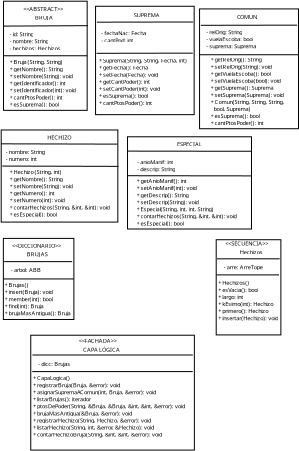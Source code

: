 <?xml version="1.0" encoding="UTF-8"?>
<dia:diagram xmlns:dia="http://www.lysator.liu.se/~alla/dia/">
  <dia:layer name="Fondo" visible="true" active="true">
    <dia:object type="Standard - Box" version="0" id="O0">
      <dia:attribute name="obj_pos">
        <dia:point val="15.77,0.81"/>
      </dia:attribute>
      <dia:attribute name="obj_bb">
        <dia:rectangle val="15.76,0.8;19.962,6.277"/>
      </dia:attribute>
      <dia:attribute name="elem_corner">
        <dia:point val="15.77,0.81"/>
      </dia:attribute>
      <dia:attribute name="elem_width">
        <dia:real val="4.182"/>
      </dia:attribute>
      <dia:attribute name="elem_height">
        <dia:real val="5.457"/>
      </dia:attribute>
      <dia:attribute name="border_width">
        <dia:real val="0.02"/>
      </dia:attribute>
      <dia:attribute name="show_background">
        <dia:boolean val="true"/>
      </dia:attribute>
    </dia:object>
    <dia:object type="Standard - Text" version="1" id="O1">
      <dia:attribute name="obj_pos">
        <dia:point val="17.344,1.728"/>
      </dia:attribute>
      <dia:attribute name="obj_bb">
        <dia:rectangle val="17.344,1.445;18.159,1.785"/>
      </dia:attribute>
      <dia:attribute name="text">
        <dia:composite type="text">
          <dia:attribute name="string">
            <dia:string>#BRUJA#</dia:string>
          </dia:attribute>
          <dia:attribute name="font">
            <dia:font family="sans" style="0" name="Helvetica"/>
          </dia:attribute>
          <dia:attribute name="height">
            <dia:real val="0.353"/>
          </dia:attribute>
          <dia:attribute name="pos">
            <dia:point val="17.344,1.728"/>
          </dia:attribute>
          <dia:attribute name="color">
            <dia:color val="#000000"/>
          </dia:attribute>
          <dia:attribute name="alignment">
            <dia:enum val="0"/>
          </dia:attribute>
        </dia:composite>
      </dia:attribute>
      <dia:attribute name="valign">
        <dia:enum val="3"/>
      </dia:attribute>
    </dia:object>
    <dia:object type="Standard - Line" version="0" id="O2">
      <dia:attribute name="obj_pos">
        <dia:point val="15.761,2.055"/>
      </dia:attribute>
      <dia:attribute name="obj_bb">
        <dia:rectangle val="15.751,2.023;19.995,2.065"/>
      </dia:attribute>
      <dia:attribute name="conn_endpoints">
        <dia:point val="15.761,2.055"/>
        <dia:point val="19.985,2.033"/>
      </dia:attribute>
      <dia:attribute name="numcp">
        <dia:int val="1"/>
      </dia:attribute>
      <dia:attribute name="line_width">
        <dia:real val="0.02"/>
      </dia:attribute>
    </dia:object>
    <dia:object type="Standard - Text" version="1" id="O3">
      <dia:attribute name="obj_pos">
        <dia:point val="16.76,1.302"/>
      </dia:attribute>
      <dia:attribute name="obj_bb">
        <dia:rectangle val="16.76,1.02;18.92,1.36"/>
      </dia:attribute>
      <dia:attribute name="text">
        <dia:composite type="text">
          <dia:attribute name="string">
            <dia:string>#&lt;&lt;ABSTRACT&gt;&gt;#</dia:string>
          </dia:attribute>
          <dia:attribute name="font">
            <dia:font family="sans" style="0" name="Helvetica"/>
          </dia:attribute>
          <dia:attribute name="height">
            <dia:real val="0.353"/>
          </dia:attribute>
          <dia:attribute name="pos">
            <dia:point val="16.76,1.302"/>
          </dia:attribute>
          <dia:attribute name="color">
            <dia:color val="#000000"/>
          </dia:attribute>
          <dia:attribute name="alignment">
            <dia:enum val="0"/>
          </dia:attribute>
        </dia:composite>
      </dia:attribute>
      <dia:attribute name="valign">
        <dia:enum val="3"/>
      </dia:attribute>
    </dia:object>
    <dia:object type="Standard - Text" version="1" id="O4">
      <dia:attribute name="obj_pos">
        <dia:point val="16.064,2.562"/>
      </dia:attribute>
      <dia:attribute name="obj_bb">
        <dia:rectangle val="16.064,2.28;18.594,3.678"/>
      </dia:attribute>
      <dia:attribute name="text">
        <dia:composite type="text">
          <dia:attribute name="string">
            <dia:string>#- id: String
- nombre: String
- hechizos: Hechizos
#</dia:string>
          </dia:attribute>
          <dia:attribute name="font">
            <dia:font family="sans" style="0" name="Helvetica"/>
          </dia:attribute>
          <dia:attribute name="height">
            <dia:real val="0.353"/>
          </dia:attribute>
          <dia:attribute name="pos">
            <dia:point val="16.064,2.562"/>
          </dia:attribute>
          <dia:attribute name="color">
            <dia:color val="#000000"/>
          </dia:attribute>
          <dia:attribute name="alignment">
            <dia:enum val="0"/>
          </dia:attribute>
        </dia:composite>
      </dia:attribute>
      <dia:attribute name="valign">
        <dia:enum val="3"/>
      </dia:attribute>
    </dia:object>
    <dia:object type="Standard - Line" version="0" id="O5">
      <dia:attribute name="obj_pos">
        <dia:point val="15.77,3.538"/>
      </dia:attribute>
      <dia:attribute name="obj_bb">
        <dia:rectangle val="15.76,3.528;19.962,3.548"/>
      </dia:attribute>
      <dia:attribute name="conn_endpoints">
        <dia:point val="15.77,3.538"/>
        <dia:point val="19.952,3.538"/>
      </dia:attribute>
      <dia:attribute name="numcp">
        <dia:int val="1"/>
      </dia:attribute>
      <dia:attribute name="line_width">
        <dia:real val="0.02"/>
      </dia:attribute>
      <dia:connections>
        <dia:connection handle="0" to="O0" connection="3"/>
        <dia:connection handle="1" to="O0" connection="4"/>
      </dia:connections>
    </dia:object>
    <dia:object type="Standard - Box" version="0" id="O6">
      <dia:attribute name="obj_pos">
        <dia:point val="20.372,1.063"/>
      </dia:attribute>
      <dia:attribute name="obj_bb">
        <dia:rectangle val="20.362,1.053;25.312,6.493"/>
      </dia:attribute>
      <dia:attribute name="elem_corner">
        <dia:point val="20.372,1.063"/>
      </dia:attribute>
      <dia:attribute name="elem_width">
        <dia:real val="4.93"/>
      </dia:attribute>
      <dia:attribute name="elem_height">
        <dia:real val="5.42"/>
      </dia:attribute>
      <dia:attribute name="border_width">
        <dia:real val="0.02"/>
      </dia:attribute>
      <dia:attribute name="show_background">
        <dia:boolean val="true"/>
      </dia:attribute>
    </dia:object>
    <dia:object type="Standard - Text" version="1" id="O7">
      <dia:attribute name="obj_pos">
        <dia:point val="22.287,1.616"/>
      </dia:attribute>
      <dia:attribute name="obj_bb">
        <dia:rectangle val="22.287,1.333;23.504,1.673"/>
      </dia:attribute>
      <dia:attribute name="text">
        <dia:composite type="text">
          <dia:attribute name="string">
            <dia:string>#SUPREMA#</dia:string>
          </dia:attribute>
          <dia:attribute name="font">
            <dia:font family="sans" style="0" name="Helvetica"/>
          </dia:attribute>
          <dia:attribute name="height">
            <dia:real val="0.353"/>
          </dia:attribute>
          <dia:attribute name="pos">
            <dia:point val="22.287,1.616"/>
          </dia:attribute>
          <dia:attribute name="color">
            <dia:color val="#000000"/>
          </dia:attribute>
          <dia:attribute name="alignment">
            <dia:enum val="0"/>
          </dia:attribute>
        </dia:composite>
      </dia:attribute>
      <dia:attribute name="valign">
        <dia:enum val="3"/>
      </dia:attribute>
    </dia:object>
    <dia:object type="Standard - Line" version="0" id="O8">
      <dia:attribute name="obj_pos">
        <dia:point val="20.437,1.858"/>
      </dia:attribute>
      <dia:attribute name="obj_bb">
        <dia:rectangle val="20.427,1.84;25.262,1.868"/>
      </dia:attribute>
      <dia:attribute name="conn_endpoints">
        <dia:point val="20.437,1.858"/>
        <dia:point val="25.252,1.85"/>
      </dia:attribute>
      <dia:attribute name="numcp">
        <dia:int val="1"/>
      </dia:attribute>
      <dia:attribute name="line_width">
        <dia:real val="0.02"/>
      </dia:attribute>
    </dia:object>
    <dia:object type="Standard - Text" version="1" id="O9">
      <dia:attribute name="obj_pos">
        <dia:point val="20.662,2.516"/>
      </dia:attribute>
      <dia:attribute name="obj_bb">
        <dia:rectangle val="20.662,2.233;22.907,2.926"/>
      </dia:attribute>
      <dia:attribute name="text">
        <dia:composite type="text">
          <dia:attribute name="string">
            <dia:string>#- fechaNac: Fecha
- cantPod: int#</dia:string>
          </dia:attribute>
          <dia:attribute name="font">
            <dia:font family="sans" style="0" name="Helvetica"/>
          </dia:attribute>
          <dia:attribute name="height">
            <dia:real val="0.353"/>
          </dia:attribute>
          <dia:attribute name="pos">
            <dia:point val="20.662,2.516"/>
          </dia:attribute>
          <dia:attribute name="color">
            <dia:color val="#000000"/>
          </dia:attribute>
          <dia:attribute name="alignment">
            <dia:enum val="0"/>
          </dia:attribute>
        </dia:composite>
      </dia:attribute>
      <dia:attribute name="valign">
        <dia:enum val="3"/>
      </dia:attribute>
    </dia:object>
    <dia:object type="Standard - Box" version="0" id="O10">
      <dia:attribute name="obj_pos">
        <dia:point val="25.572,1.196"/>
      </dia:attribute>
      <dia:attribute name="obj_bb">
        <dia:rectangle val="25.562,1.186;30.529,7.197"/>
      </dia:attribute>
      <dia:attribute name="elem_corner">
        <dia:point val="25.572,1.196"/>
      </dia:attribute>
      <dia:attribute name="elem_width">
        <dia:real val="4.947"/>
      </dia:attribute>
      <dia:attribute name="elem_height">
        <dia:real val="5.99"/>
      </dia:attribute>
      <dia:attribute name="border_width">
        <dia:real val="0.02"/>
      </dia:attribute>
      <dia:attribute name="show_background">
        <dia:boolean val="true"/>
      </dia:attribute>
    </dia:object>
    <dia:object type="Standard - Text" version="1" id="O11">
      <dia:attribute name="obj_pos">
        <dia:point val="27.445,1.699"/>
      </dia:attribute>
      <dia:attribute name="obj_bb">
        <dia:rectangle val="27.445,1.416;28.405,1.756"/>
      </dia:attribute>
      <dia:attribute name="text">
        <dia:composite type="text">
          <dia:attribute name="string">
            <dia:string>#COMUN#</dia:string>
          </dia:attribute>
          <dia:attribute name="font">
            <dia:font family="sans" style="0" name="Helvetica"/>
          </dia:attribute>
          <dia:attribute name="height">
            <dia:real val="0.353"/>
          </dia:attribute>
          <dia:attribute name="pos">
            <dia:point val="27.445,1.699"/>
          </dia:attribute>
          <dia:attribute name="color">
            <dia:color val="#000000"/>
          </dia:attribute>
          <dia:attribute name="alignment">
            <dia:enum val="0"/>
          </dia:attribute>
        </dia:composite>
      </dia:attribute>
      <dia:attribute name="valign">
        <dia:enum val="3"/>
      </dia:attribute>
    </dia:object>
    <dia:object type="Standard - Line" version="0" id="O12">
      <dia:attribute name="obj_pos">
        <dia:point val="20.42,3.415"/>
      </dia:attribute>
      <dia:attribute name="obj_bb">
        <dia:rectangle val="20.41,3.397;25.245,3.425"/>
      </dia:attribute>
      <dia:attribute name="conn_endpoints">
        <dia:point val="20.42,3.415"/>
        <dia:point val="25.235,3.407"/>
      </dia:attribute>
      <dia:attribute name="numcp">
        <dia:int val="1"/>
      </dia:attribute>
      <dia:attribute name="line_width">
        <dia:real val="0.02"/>
      </dia:attribute>
    </dia:object>
    <dia:object type="Standard - Line" version="0" id="O13">
      <dia:attribute name="obj_pos">
        <dia:point val="25.637,2.015"/>
      </dia:attribute>
      <dia:attribute name="obj_bb">
        <dia:rectangle val="25.627,1.997;30.462,2.025"/>
      </dia:attribute>
      <dia:attribute name="conn_endpoints">
        <dia:point val="25.637,2.015"/>
        <dia:point val="30.452,2.007"/>
      </dia:attribute>
      <dia:attribute name="numcp">
        <dia:int val="1"/>
      </dia:attribute>
      <dia:attribute name="line_width">
        <dia:real val="0.02"/>
      </dia:attribute>
    </dia:object>
    <dia:object type="Standard - Text" version="1" id="O14">
      <dia:attribute name="obj_pos">
        <dia:point val="25.91,2.456"/>
      </dia:attribute>
      <dia:attribute name="obj_bb">
        <dia:rectangle val="25.91,2.173;28.465,3.219"/>
      </dia:attribute>
      <dia:attribute name="text">
        <dia:composite type="text">
          <dia:attribute name="string">
            <dia:string>#- relOrig: String
- vuelaEscoba: bool
- suprema: Suprema#</dia:string>
          </dia:attribute>
          <dia:attribute name="font">
            <dia:font family="sans" style="0" name="Helvetica"/>
          </dia:attribute>
          <dia:attribute name="height">
            <dia:real val="0.353"/>
          </dia:attribute>
          <dia:attribute name="pos">
            <dia:point val="25.91,2.456"/>
          </dia:attribute>
          <dia:attribute name="color">
            <dia:color val="#000000"/>
          </dia:attribute>
          <dia:attribute name="alignment">
            <dia:enum val="0"/>
          </dia:attribute>
        </dia:composite>
      </dia:attribute>
      <dia:attribute name="valign">
        <dia:enum val="3"/>
      </dia:attribute>
    </dia:object>
    <dia:object type="Standard - Line" version="0" id="O15">
      <dia:attribute name="obj_pos">
        <dia:point val="25.572,3.487"/>
      </dia:attribute>
      <dia:attribute name="obj_bb">
        <dia:rectangle val="25.562,3.477;30.529,3.497"/>
      </dia:attribute>
      <dia:attribute name="conn_endpoints">
        <dia:point val="25.572,3.487"/>
        <dia:point val="30.519,3.487"/>
      </dia:attribute>
      <dia:attribute name="numcp">
        <dia:int val="1"/>
      </dia:attribute>
      <dia:attribute name="line_width">
        <dia:real val="0.02"/>
      </dia:attribute>
    </dia:object>
    <dia:object type="Standard - Box" version="0" id="O16">
      <dia:attribute name="obj_pos">
        <dia:point val="15.654,7.249"/>
      </dia:attribute>
      <dia:attribute name="obj_bb">
        <dia:rectangle val="15.644,7.239;21.495,11.863"/>
      </dia:attribute>
      <dia:attribute name="elem_corner">
        <dia:point val="15.654,7.249"/>
      </dia:attribute>
      <dia:attribute name="elem_width">
        <dia:real val="5.832"/>
      </dia:attribute>
      <dia:attribute name="elem_height">
        <dia:real val="4.605"/>
      </dia:attribute>
      <dia:attribute name="border_width">
        <dia:real val="0.02"/>
      </dia:attribute>
      <dia:attribute name="show_background">
        <dia:boolean val="true"/>
      </dia:attribute>
    </dia:object>
    <dia:object type="Standard - Text" version="1" id="O17">
      <dia:attribute name="obj_pos">
        <dia:point val="17.96,7.718"/>
      </dia:attribute>
      <dia:attribute name="obj_bb">
        <dia:rectangle val="17.96,7.435;19.13,7.775"/>
      </dia:attribute>
      <dia:attribute name="text">
        <dia:composite type="text">
          <dia:attribute name="string">
            <dia:string>#HECHIZO#</dia:string>
          </dia:attribute>
          <dia:attribute name="font">
            <dia:font family="sans" style="0" name="Helvetica"/>
          </dia:attribute>
          <dia:attribute name="height">
            <dia:real val="0.353"/>
          </dia:attribute>
          <dia:attribute name="pos">
            <dia:point val="17.96,7.718"/>
          </dia:attribute>
          <dia:attribute name="color">
            <dia:color val="#000000"/>
          </dia:attribute>
          <dia:attribute name="alignment">
            <dia:enum val="0"/>
          </dia:attribute>
        </dia:composite>
      </dia:attribute>
      <dia:attribute name="valign">
        <dia:enum val="3"/>
      </dia:attribute>
    </dia:object>
    <dia:object type="Standard - Text" version="1" id="O18">
      <dia:attribute name="obj_pos">
        <dia:point val="15.877,8.451"/>
      </dia:attribute>
      <dia:attribute name="obj_bb">
        <dia:rectangle val="15.877,8.169;17.939,8.861"/>
      </dia:attribute>
      <dia:attribute name="text">
        <dia:composite type="text">
          <dia:attribute name="string">
            <dia:string>#- nombre: String
- numero: int#</dia:string>
          </dia:attribute>
          <dia:attribute name="font">
            <dia:font family="sans" style="0" name="Helvetica"/>
          </dia:attribute>
          <dia:attribute name="height">
            <dia:real val="0.353"/>
          </dia:attribute>
          <dia:attribute name="pos">
            <dia:point val="15.877,8.451"/>
          </dia:attribute>
          <dia:attribute name="color">
            <dia:color val="#000000"/>
          </dia:attribute>
          <dia:attribute name="alignment">
            <dia:enum val="0"/>
          </dia:attribute>
        </dia:composite>
      </dia:attribute>
      <dia:attribute name="valign">
        <dia:enum val="3"/>
      </dia:attribute>
    </dia:object>
    <dia:object type="Standard - Box" version="0" id="O19">
      <dia:attribute name="obj_pos">
        <dia:point val="21.97,7.589"/>
      </dia:attribute>
      <dia:attribute name="obj_bb">
        <dia:rectangle val="21.96,7.579;28.179,12.21"/>
      </dia:attribute>
      <dia:attribute name="elem_corner">
        <dia:point val="21.97,7.589"/>
      </dia:attribute>
      <dia:attribute name="elem_width">
        <dia:real val="6.198"/>
      </dia:attribute>
      <dia:attribute name="elem_height">
        <dia:real val="4.611"/>
      </dia:attribute>
      <dia:attribute name="border_width">
        <dia:real val="0.02"/>
      </dia:attribute>
      <dia:attribute name="show_background">
        <dia:boolean val="true"/>
      </dia:attribute>
    </dia:object>
    <dia:object type="Standard - Text" version="1" id="O20">
      <dia:attribute name="obj_pos">
        <dia:point val="24.444,8.058"/>
      </dia:attribute>
      <dia:attribute name="obj_bb">
        <dia:rectangle val="24.444,7.776;25.656,8.116"/>
      </dia:attribute>
      <dia:attribute name="text">
        <dia:composite type="text">
          <dia:attribute name="string">
            <dia:string>#ESPECIAL#</dia:string>
          </dia:attribute>
          <dia:attribute name="font">
            <dia:font family="sans" style="0" name="Helvetica"/>
          </dia:attribute>
          <dia:attribute name="height">
            <dia:real val="0.353"/>
          </dia:attribute>
          <dia:attribute name="pos">
            <dia:point val="24.444,8.058"/>
          </dia:attribute>
          <dia:attribute name="color">
            <dia:color val="#000000"/>
          </dia:attribute>
          <dia:attribute name="alignment">
            <dia:enum val="0"/>
          </dia:attribute>
        </dia:composite>
      </dia:attribute>
      <dia:attribute name="valign">
        <dia:enum val="3"/>
      </dia:attribute>
    </dia:object>
    <dia:object type="Standard - Line" version="0" id="O21">
      <dia:attribute name="obj_pos">
        <dia:point val="21.97,8.306"/>
      </dia:attribute>
      <dia:attribute name="obj_bb">
        <dia:rectangle val="21.96,8.296;28.179,8.323"/>
      </dia:attribute>
      <dia:attribute name="conn_endpoints">
        <dia:point val="21.97,8.306"/>
        <dia:point val="28.169,8.313"/>
      </dia:attribute>
      <dia:attribute name="numcp">
        <dia:int val="1"/>
      </dia:attribute>
      <dia:attribute name="line_width">
        <dia:real val="0.02"/>
      </dia:attribute>
    </dia:object>
    <dia:object type="Standard - Text" version="1" id="O22">
      <dia:attribute name="obj_pos">
        <dia:point val="22.46,8.96"/>
      </dia:attribute>
      <dia:attribute name="obj_bb">
        <dia:rectangle val="22.46,8.677;24.45,9.37"/>
      </dia:attribute>
      <dia:attribute name="text">
        <dia:composite type="text">
          <dia:attribute name="string">
            <dia:string>#- anioManif: int
- descrip: String#</dia:string>
          </dia:attribute>
          <dia:attribute name="font">
            <dia:font family="sans" style="0" name="Helvetica"/>
          </dia:attribute>
          <dia:attribute name="height">
            <dia:real val="0.353"/>
          </dia:attribute>
          <dia:attribute name="pos">
            <dia:point val="22.46,8.96"/>
          </dia:attribute>
          <dia:attribute name="color">
            <dia:color val="#000000"/>
          </dia:attribute>
          <dia:attribute name="alignment">
            <dia:enum val="0"/>
          </dia:attribute>
        </dia:composite>
      </dia:attribute>
      <dia:attribute name="valign">
        <dia:enum val="3"/>
      </dia:attribute>
    </dia:object>
    <dia:object type="Standard - Line" version="0" id="O23">
      <dia:attribute name="obj_pos">
        <dia:point val="15.704,9.053"/>
      </dia:attribute>
      <dia:attribute name="obj_bb">
        <dia:rectangle val="15.694,9.043;21.529,9.078"/>
      </dia:attribute>
      <dia:attribute name="conn_endpoints">
        <dia:point val="15.704,9.053"/>
        <dia:point val="21.519,9.068"/>
      </dia:attribute>
      <dia:attribute name="numcp">
        <dia:int val="1"/>
      </dia:attribute>
      <dia:attribute name="line_width">
        <dia:real val="0.02"/>
      </dia:attribute>
    </dia:object>
    <dia:object type="Standard - Line" version="0" id="O24">
      <dia:attribute name="obj_pos">
        <dia:point val="15.654,7.942"/>
      </dia:attribute>
      <dia:attribute name="obj_bb">
        <dia:rectangle val="15.644,7.932;21.479,7.966"/>
      </dia:attribute>
      <dia:attribute name="conn_endpoints">
        <dia:point val="15.654,7.942"/>
        <dia:point val="21.469,7.956"/>
      </dia:attribute>
      <dia:attribute name="numcp">
        <dia:int val="1"/>
      </dia:attribute>
      <dia:attribute name="line_width">
        <dia:real val="0.02"/>
      </dia:attribute>
    </dia:object>
    <dia:object type="Standard - Line" version="0" id="O25">
      <dia:attribute name="obj_pos">
        <dia:point val="21.97,9.536"/>
      </dia:attribute>
      <dia:attribute name="obj_bb">
        <dia:rectangle val="21.96,9.526;28.179,9.554"/>
      </dia:attribute>
      <dia:attribute name="conn_endpoints">
        <dia:point val="21.97,9.536"/>
        <dia:point val="28.169,9.544"/>
      </dia:attribute>
      <dia:attribute name="numcp">
        <dia:int val="1"/>
      </dia:attribute>
      <dia:attribute name="line_width">
        <dia:real val="0.02"/>
      </dia:attribute>
    </dia:object>
    <dia:object type="Standard - Box" version="0" id="O26">
      <dia:attribute name="obj_pos">
        <dia:point val="15.762,12.67"/>
      </dia:attribute>
      <dia:attribute name="obj_bb">
        <dia:rectangle val="15.752,12.66;19.297,16.735"/>
      </dia:attribute>
      <dia:attribute name="elem_corner">
        <dia:point val="15.762,12.67"/>
      </dia:attribute>
      <dia:attribute name="elem_width">
        <dia:real val="3.526"/>
      </dia:attribute>
      <dia:attribute name="elem_height">
        <dia:real val="4.055"/>
      </dia:attribute>
      <dia:attribute name="border_width">
        <dia:real val="0.02"/>
      </dia:attribute>
      <dia:attribute name="show_background">
        <dia:boolean val="true"/>
      </dia:attribute>
    </dia:object>
    <dia:object type="Standard - Text" version="1" id="O27">
      <dia:attribute name="obj_pos">
        <dia:point val="16.194,13.139"/>
      </dia:attribute>
      <dia:attribute name="obj_bb">
        <dia:rectangle val="16.194,12.856;18.794,13.196"/>
      </dia:attribute>
      <dia:attribute name="text">
        <dia:composite type="text">
          <dia:attribute name="string">
            <dia:string>#&lt;&lt;DICCIONARIO&gt;&gt;#</dia:string>
          </dia:attribute>
          <dia:attribute name="font">
            <dia:font family="sans" style="0" name="Helvetica"/>
          </dia:attribute>
          <dia:attribute name="height">
            <dia:real val="0.353"/>
          </dia:attribute>
          <dia:attribute name="pos">
            <dia:point val="16.194,13.139"/>
          </dia:attribute>
          <dia:attribute name="color">
            <dia:color val="#000000"/>
          </dia:attribute>
          <dia:attribute name="alignment">
            <dia:enum val="0"/>
          </dia:attribute>
        </dia:composite>
      </dia:attribute>
      <dia:attribute name="valign">
        <dia:enum val="3"/>
      </dia:attribute>
    </dia:object>
    <dia:object type="Standard - Text" version="1" id="O28">
      <dia:attribute name="obj_pos">
        <dia:point val="16.927,13.556"/>
      </dia:attribute>
      <dia:attribute name="obj_bb">
        <dia:rectangle val="16.927,13.273;17.899,13.613"/>
      </dia:attribute>
      <dia:attribute name="text">
        <dia:composite type="text">
          <dia:attribute name="string">
            <dia:string>#BRUJAS#</dia:string>
          </dia:attribute>
          <dia:attribute name="font">
            <dia:font family="sans" style="0" name="Helvetica"/>
          </dia:attribute>
          <dia:attribute name="height">
            <dia:real val="0.353"/>
          </dia:attribute>
          <dia:attribute name="pos">
            <dia:point val="16.927,13.556"/>
          </dia:attribute>
          <dia:attribute name="color">
            <dia:color val="#000000"/>
          </dia:attribute>
          <dia:attribute name="alignment">
            <dia:enum val="0"/>
          </dia:attribute>
        </dia:composite>
      </dia:attribute>
      <dia:attribute name="valign">
        <dia:enum val="3"/>
      </dia:attribute>
    </dia:object>
    <dia:object type="Standard - Line" version="0" id="O29">
      <dia:attribute name="obj_pos">
        <dia:point val="15.804,13.833"/>
      </dia:attribute>
      <dia:attribute name="obj_bb">
        <dia:rectangle val="15.794,13.82;19.212,13.843"/>
      </dia:attribute>
      <dia:attribute name="conn_endpoints">
        <dia:point val="15.804,13.833"/>
        <dia:point val="19.202,13.83"/>
      </dia:attribute>
      <dia:attribute name="numcp">
        <dia:int val="1"/>
      </dia:attribute>
      <dia:attribute name="line_width">
        <dia:real val="0.02"/>
      </dia:attribute>
    </dia:object>
    <dia:object type="Standard - Text" version="1" id="O30">
      <dia:attribute name="obj_pos">
        <dia:point val="16.144,14.346"/>
      </dia:attribute>
      <dia:attribute name="obj_bb">
        <dia:rectangle val="16.144,14.063;17.649,14.403"/>
      </dia:attribute>
      <dia:attribute name="text">
        <dia:composite type="text">
          <dia:attribute name="string">
            <dia:string>#- arbol: ABB#</dia:string>
          </dia:attribute>
          <dia:attribute name="font">
            <dia:font family="sans" style="0" name="Helvetica"/>
          </dia:attribute>
          <dia:attribute name="height">
            <dia:real val="0.353"/>
          </dia:attribute>
          <dia:attribute name="pos">
            <dia:point val="16.144,14.346"/>
          </dia:attribute>
          <dia:attribute name="color">
            <dia:color val="#000000"/>
          </dia:attribute>
          <dia:attribute name="alignment">
            <dia:enum val="0"/>
          </dia:attribute>
        </dia:composite>
      </dia:attribute>
      <dia:attribute name="valign">
        <dia:enum val="3"/>
      </dia:attribute>
    </dia:object>
    <dia:object type="Standard - Line" version="0" id="O31">
      <dia:attribute name="obj_pos">
        <dia:point val="15.762,14.697"/>
      </dia:attribute>
      <dia:attribute name="obj_bb">
        <dia:rectangle val="15.752,14.687;19.297,14.707"/>
      </dia:attribute>
      <dia:attribute name="conn_endpoints">
        <dia:point val="15.762,14.697"/>
        <dia:point val="19.288,14.697"/>
      </dia:attribute>
      <dia:attribute name="numcp">
        <dia:int val="1"/>
      </dia:attribute>
      <dia:attribute name="line_width">
        <dia:real val="0.02"/>
      </dia:attribute>
      <dia:connections>
        <dia:connection handle="0" to="O26" connection="3"/>
        <dia:connection handle="1" to="O26" connection="4"/>
      </dia:connections>
    </dia:object>
    <dia:object type="Standard - Box" version="0" id="O32">
      <dia:attribute name="obj_pos">
        <dia:point val="26.404,12.736"/>
      </dia:attribute>
      <dia:attribute name="obj_bb">
        <dia:rectangle val="26.393,12.726;29.648,17.506"/>
      </dia:attribute>
      <dia:attribute name="elem_corner">
        <dia:point val="26.404,12.736"/>
      </dia:attribute>
      <dia:attribute name="elem_width">
        <dia:real val="3.234"/>
      </dia:attribute>
      <dia:attribute name="elem_height">
        <dia:real val="4.76"/>
      </dia:attribute>
      <dia:attribute name="border_width">
        <dia:real val="0.02"/>
      </dia:attribute>
      <dia:attribute name="show_background">
        <dia:boolean val="true"/>
      </dia:attribute>
    </dia:object>
    <dia:object type="Standard - Text" version="1" id="O33">
      <dia:attribute name="obj_pos">
        <dia:point val="26.852,13.03"/>
      </dia:attribute>
      <dia:attribute name="obj_bb">
        <dia:rectangle val="26.852,12.748;29.132,13.088"/>
      </dia:attribute>
      <dia:attribute name="text">
        <dia:composite type="text">
          <dia:attribute name="string">
            <dia:string>#&lt;&lt;SECUENCIA&gt;&gt;#</dia:string>
          </dia:attribute>
          <dia:attribute name="font">
            <dia:font family="sans" style="0" name="Helvetica"/>
          </dia:attribute>
          <dia:attribute name="height">
            <dia:real val="0.353"/>
          </dia:attribute>
          <dia:attribute name="pos">
            <dia:point val="26.852,13.03"/>
          </dia:attribute>
          <dia:attribute name="color">
            <dia:color val="#000000"/>
          </dia:attribute>
          <dia:attribute name="alignment">
            <dia:enum val="0"/>
          </dia:attribute>
        </dia:composite>
      </dia:attribute>
      <dia:attribute name="valign">
        <dia:enum val="3"/>
      </dia:attribute>
    </dia:object>
    <dia:object type="Standard - Text" version="1" id="O34">
      <dia:attribute name="obj_pos">
        <dia:point val="27.585,13.464"/>
      </dia:attribute>
      <dia:attribute name="obj_bb">
        <dia:rectangle val="27.585,13.181;28.678,13.521"/>
      </dia:attribute>
      <dia:attribute name="text">
        <dia:composite type="text">
          <dia:attribute name="string">
            <dia:string>#Hechizos#</dia:string>
          </dia:attribute>
          <dia:attribute name="font">
            <dia:font family="sans" style="0" name="Helvetica"/>
          </dia:attribute>
          <dia:attribute name="height">
            <dia:real val="0.353"/>
          </dia:attribute>
          <dia:attribute name="pos">
            <dia:point val="27.585,13.464"/>
          </dia:attribute>
          <dia:attribute name="color">
            <dia:color val="#000000"/>
          </dia:attribute>
          <dia:attribute name="alignment">
            <dia:enum val="0"/>
          </dia:attribute>
        </dia:composite>
      </dia:attribute>
      <dia:attribute name="valign">
        <dia:enum val="3"/>
      </dia:attribute>
    </dia:object>
    <dia:object type="Standard - Line" version="0" id="O35">
      <dia:attribute name="obj_pos">
        <dia:point val="26.445,13.691"/>
      </dia:attribute>
      <dia:attribute name="obj_bb">
        <dia:rectangle val="26.435,13.681;29.587,13.701"/>
      </dia:attribute>
      <dia:attribute name="conn_endpoints">
        <dia:point val="26.445,13.691"/>
        <dia:point val="29.577,13.691"/>
      </dia:attribute>
      <dia:attribute name="numcp">
        <dia:int val="1"/>
      </dia:attribute>
      <dia:attribute name="line_width">
        <dia:real val="0.02"/>
      </dia:attribute>
    </dia:object>
    <dia:object type="Standard - Text" version="1" id="O36">
      <dia:attribute name="obj_pos">
        <dia:point val="26.785,14.214"/>
      </dia:attribute>
      <dia:attribute name="obj_bb">
        <dia:rectangle val="26.785,13.931;28.805,14.271"/>
      </dia:attribute>
      <dia:attribute name="text">
        <dia:composite type="text">
          <dia:attribute name="string">
            <dia:string>#- arre: ArreTope#</dia:string>
          </dia:attribute>
          <dia:attribute name="font">
            <dia:font family="sans" style="0" name="Helvetica"/>
          </dia:attribute>
          <dia:attribute name="height">
            <dia:real val="0.353"/>
          </dia:attribute>
          <dia:attribute name="pos">
            <dia:point val="26.785,14.214"/>
          </dia:attribute>
          <dia:attribute name="color">
            <dia:color val="#000000"/>
          </dia:attribute>
          <dia:attribute name="alignment">
            <dia:enum val="0"/>
          </dia:attribute>
        </dia:composite>
      </dia:attribute>
      <dia:attribute name="valign">
        <dia:enum val="3"/>
      </dia:attribute>
    </dia:object>
    <dia:object type="Standard - Line" version="0" id="O37">
      <dia:attribute name="obj_pos">
        <dia:point val="26.412,14.495"/>
      </dia:attribute>
      <dia:attribute name="obj_bb">
        <dia:rectangle val="26.402,14.485;29.554,14.505"/>
      </dia:attribute>
      <dia:attribute name="conn_endpoints">
        <dia:point val="26.412,14.495"/>
        <dia:point val="29.544,14.495"/>
      </dia:attribute>
      <dia:attribute name="numcp">
        <dia:int val="1"/>
      </dia:attribute>
      <dia:attribute name="line_width">
        <dia:real val="0.02"/>
      </dia:attribute>
    </dia:object>
    <dia:object type="Standard - Box" version="0" id="O38">
      <dia:attribute name="obj_pos">
        <dia:point val="17.132,17.511"/>
      </dia:attribute>
      <dia:attribute name="obj_bb">
        <dia:rectangle val="17.122,17.501;25.323,23.265"/>
      </dia:attribute>
      <dia:attribute name="elem_corner">
        <dia:point val="17.132,17.511"/>
      </dia:attribute>
      <dia:attribute name="elem_width">
        <dia:real val="8.18"/>
      </dia:attribute>
      <dia:attribute name="elem_height">
        <dia:real val="5.743"/>
      </dia:attribute>
      <dia:attribute name="border_width">
        <dia:real val="0.02"/>
      </dia:attribute>
      <dia:attribute name="show_background">
        <dia:boolean val="true"/>
      </dia:attribute>
    </dia:object>
    <dia:object type="Standard - Text" version="1" id="O39">
      <dia:attribute name="obj_pos">
        <dia:point val="19.532,17.886"/>
      </dia:attribute>
      <dia:attribute name="obj_bb">
        <dia:rectangle val="19.532,17.604;21.562,17.944"/>
      </dia:attribute>
      <dia:attribute name="text">
        <dia:composite type="text">
          <dia:attribute name="string">
            <dia:string>#&lt;&lt;FACHADA&gt;&gt;#</dia:string>
          </dia:attribute>
          <dia:attribute name="font">
            <dia:font family="sans" style="0" name="Helvetica"/>
          </dia:attribute>
          <dia:attribute name="height">
            <dia:real val="0.353"/>
          </dia:attribute>
          <dia:attribute name="pos">
            <dia:point val="19.532,17.886"/>
          </dia:attribute>
          <dia:attribute name="color">
            <dia:color val="#000000"/>
          </dia:attribute>
          <dia:attribute name="alignment">
            <dia:enum val="0"/>
          </dia:attribute>
        </dia:composite>
      </dia:attribute>
      <dia:attribute name="valign">
        <dia:enum val="3"/>
      </dia:attribute>
    </dia:object>
    <dia:object type="Standard - Text" version="1" id="O40">
      <dia:attribute name="obj_pos">
        <dia:point val="19.741,18.339"/>
      </dia:attribute>
      <dia:attribute name="obj_bb">
        <dia:rectangle val="19.741,18.056;21.466,18.396"/>
      </dia:attribute>
      <dia:attribute name="text">
        <dia:composite type="text">
          <dia:attribute name="string">
            <dia:string>#CAPA LÓGICA#</dia:string>
          </dia:attribute>
          <dia:attribute name="font">
            <dia:font family="sans" style="0" name="Helvetica"/>
          </dia:attribute>
          <dia:attribute name="height">
            <dia:real val="0.353"/>
          </dia:attribute>
          <dia:attribute name="pos">
            <dia:point val="19.741,18.339"/>
          </dia:attribute>
          <dia:attribute name="color">
            <dia:color val="#000000"/>
          </dia:attribute>
          <dia:attribute name="alignment">
            <dia:enum val="0"/>
          </dia:attribute>
        </dia:composite>
      </dia:attribute>
      <dia:attribute name="valign">
        <dia:enum val="3"/>
      </dia:attribute>
    </dia:object>
    <dia:object type="Standard - Line" version="0" id="O41">
      <dia:attribute name="obj_pos">
        <dia:point val="17.216,18.5"/>
      </dia:attribute>
      <dia:attribute name="obj_bb">
        <dia:rectangle val="17.206,18.49;25.247,18.51"/>
      </dia:attribute>
      <dia:attribute name="conn_endpoints">
        <dia:point val="17.216,18.5"/>
        <dia:point val="25.238,18.5"/>
      </dia:attribute>
      <dia:attribute name="numcp">
        <dia:int val="1"/>
      </dia:attribute>
      <dia:attribute name="line_width">
        <dia:real val="0.02"/>
      </dia:attribute>
    </dia:object>
    <dia:object type="Standard - Text" version="1" id="O42">
      <dia:attribute name="obj_pos">
        <dia:point val="17.507,19.054"/>
      </dia:attribute>
      <dia:attribute name="obj_bb">
        <dia:rectangle val="17.507,18.771;19.145,19.111"/>
      </dia:attribute>
      <dia:attribute name="text">
        <dia:composite type="text">
          <dia:attribute name="string">
            <dia:string>#- dicc: Brujas#</dia:string>
          </dia:attribute>
          <dia:attribute name="font">
            <dia:font family="sans" style="0" name="Helvetica"/>
          </dia:attribute>
          <dia:attribute name="height">
            <dia:real val="0.353"/>
          </dia:attribute>
          <dia:attribute name="pos">
            <dia:point val="17.507,19.054"/>
          </dia:attribute>
          <dia:attribute name="color">
            <dia:color val="#000000"/>
          </dia:attribute>
          <dia:attribute name="alignment">
            <dia:enum val="0"/>
          </dia:attribute>
        </dia:composite>
      </dia:attribute>
      <dia:attribute name="valign">
        <dia:enum val="3"/>
      </dia:attribute>
    </dia:object>
    <dia:object type="Standard - Text" version="1" id="O43">
      <dia:attribute name="obj_pos">
        <dia:point val="16.075,9.453"/>
      </dia:attribute>
      <dia:attribute name="obj_bb">
        <dia:rectangle val="16.075,9.17;21.253,11.627"/>
      </dia:attribute>
      <dia:attribute name="text">
        <dia:composite type="text">
          <dia:attribute name="string">
            <dia:string>#+ Hechizo (String, int)
+ getNombre(): String
+ setNombre(String): void
+ getNumero(): int
+ setNumero(int): void
+ contarHechizos(String, &amp;int, &amp;int): void
+ esEspecial(): bool#</dia:string>
          </dia:attribute>
          <dia:attribute name="font">
            <dia:font family="sans" style="0" name="Helvetica"/>
          </dia:attribute>
          <dia:attribute name="height">
            <dia:real val="0.353"/>
          </dia:attribute>
          <dia:attribute name="pos">
            <dia:point val="16.075,9.453"/>
          </dia:attribute>
          <dia:attribute name="color">
            <dia:color val="#000000"/>
          </dia:attribute>
          <dia:attribute name="alignment">
            <dia:enum val="0"/>
          </dia:attribute>
        </dia:composite>
      </dia:attribute>
      <dia:attribute name="valign">
        <dia:enum val="3"/>
      </dia:attribute>
    </dia:object>
    <dia:object type="Standard - Text" version="1" id="O44">
      <dia:attribute name="obj_pos">
        <dia:point val="22.425,9.902"/>
      </dia:attribute>
      <dia:attribute name="obj_bb">
        <dia:rectangle val="22.425,9.62;27.602,12.077"/>
      </dia:attribute>
      <dia:attribute name="text">
        <dia:composite type="text">
          <dia:attribute name="string">
            <dia:string>#+ getAnioManif(): int
+ setAnioManif(int): void
+ getDescrip(): String
+ setDescrip(String): void
+ Especial(String, int, int, String)
+ contarHechizos(String, &amp;int, &amp;int): void
+ esEspecial(): bool#</dia:string>
          </dia:attribute>
          <dia:attribute name="font">
            <dia:font family="sans" style="0" name="Helvetica"/>
          </dia:attribute>
          <dia:attribute name="height">
            <dia:real val="0.353"/>
          </dia:attribute>
          <dia:attribute name="pos">
            <dia:point val="22.425,9.902"/>
          </dia:attribute>
          <dia:attribute name="color">
            <dia:color val="#000000"/>
          </dia:attribute>
          <dia:attribute name="alignment">
            <dia:enum val="0"/>
          </dia:attribute>
        </dia:composite>
      </dia:attribute>
      <dia:attribute name="valign">
        <dia:enum val="3"/>
      </dia:attribute>
    </dia:object>
    <dia:object type="Standard - Text" version="1" id="O45">
      <dia:attribute name="obj_pos">
        <dia:point val="16.075,3.953"/>
      </dia:attribute>
      <dia:attribute name="obj_bb">
        <dia:rectangle val="16.075,3.67;19.535,6.479"/>
      </dia:attribute>
      <dia:attribute name="text">
        <dia:composite type="text">
          <dia:attribute name="string">
            <dia:string>#+ Bruja (String, String)
+ getNombre(): String
+ setNombre(String): void
+ getIdentificador(): int
+ setIdentificador(int): void
+ cantPtosPoder(): int
+ esSuprema(): bool
#</dia:string>
          </dia:attribute>
          <dia:attribute name="font">
            <dia:font family="sans" style="0" name="Helvetica"/>
          </dia:attribute>
          <dia:attribute name="height">
            <dia:real val="0.353"/>
          </dia:attribute>
          <dia:attribute name="pos">
            <dia:point val="16.075,3.953"/>
          </dia:attribute>
          <dia:attribute name="color">
            <dia:color val="#000000"/>
          </dia:attribute>
          <dia:attribute name="alignment">
            <dia:enum val="0"/>
          </dia:attribute>
        </dia:composite>
      </dia:attribute>
      <dia:attribute name="valign">
        <dia:enum val="3"/>
      </dia:attribute>
    </dia:object>
    <dia:object type="Standard - Text" version="1" id="O46">
      <dia:attribute name="obj_pos">
        <dia:point val="20.55,3.877"/>
      </dia:attribute>
      <dia:attribute name="obj_bb">
        <dia:rectangle val="20.55,3.595;25.192,6.404"/>
      </dia:attribute>
      <dia:attribute name="text">
        <dia:composite type="text">
          <dia:attribute name="string">
            <dia:string>#+ Suprema(String, String, Fecha, int)
+ getFecha(): Fecha
+ setFecha(Fecha): void
+ getCantPoder(): int
+ setCantPoder(int): void
+ esSuprema(): bool
+ cantPtosPoder(): int
#</dia:string>
          </dia:attribute>
          <dia:attribute name="font">
            <dia:font family="sans" style="0" name="Helvetica"/>
          </dia:attribute>
          <dia:attribute name="height">
            <dia:real val="0.353"/>
          </dia:attribute>
          <dia:attribute name="pos">
            <dia:point val="20.55,3.877"/>
          </dia:attribute>
          <dia:attribute name="color">
            <dia:color val="#000000"/>
          </dia:attribute>
          <dia:attribute name="alignment">
            <dia:enum val="0"/>
          </dia:attribute>
        </dia:composite>
      </dia:attribute>
      <dia:attribute name="valign">
        <dia:enum val="3"/>
      </dia:attribute>
    </dia:object>
    <dia:object type="Standard - Text" version="1" id="O47">
      <dia:attribute name="obj_pos">
        <dia:point val="26.125,3.828"/>
      </dia:attribute>
      <dia:attribute name="obj_bb">
        <dia:rectangle val="26.125,3.545;30.115,7.06"/>
      </dia:attribute>
      <dia:attribute name="text">
        <dia:composite type="text">
          <dia:attribute name="string">
            <dia:string>#+ getRelOrig(): String
+ setRelOrig(String): void
+ getVuelaEscoba(): bool
+ setVuelaEscoba(bool): void
+ getSuprema(): Suprema
+ setSuprema(Suprema): void
+ Comun(String, String, String, 
   bool, Suprema)
+ esSuprema(): bool
+ cantPtosPoder(): int#</dia:string>
          </dia:attribute>
          <dia:attribute name="font">
            <dia:font family="sans" style="0" name="Helvetica"/>
          </dia:attribute>
          <dia:attribute name="height">
            <dia:real val="0.353"/>
          </dia:attribute>
          <dia:attribute name="pos">
            <dia:point val="26.125,3.828"/>
          </dia:attribute>
          <dia:attribute name="color">
            <dia:color val="#000000"/>
          </dia:attribute>
          <dia:attribute name="alignment">
            <dia:enum val="0"/>
          </dia:attribute>
        </dia:composite>
      </dia:attribute>
      <dia:attribute name="valign">
        <dia:enum val="3"/>
      </dia:attribute>
    </dia:object>
    <dia:object type="Standard - Text" version="1" id="O48">
      <dia:attribute name="obj_pos">
        <dia:point val="15.825,15.102"/>
      </dia:attribute>
      <dia:attribute name="obj_bb">
        <dia:rectangle val="15.825,14.82;19.255,16.571"/>
      </dia:attribute>
      <dia:attribute name="text">
        <dia:composite type="text">
          <dia:attribute name="string">
            <dia:string>#+ Brujas()
+ insert(Bruja): void
+ member(int): bool
+ find(int): Bruja
+ brujaMasAntigua(): Bruja#</dia:string>
          </dia:attribute>
          <dia:attribute name="font">
            <dia:font family="sans" style="0" name="Helvetica"/>
          </dia:attribute>
          <dia:attribute name="height">
            <dia:real val="0.353"/>
          </dia:attribute>
          <dia:attribute name="pos">
            <dia:point val="15.825,15.102"/>
          </dia:attribute>
          <dia:attribute name="color">
            <dia:color val="#000000"/>
          </dia:attribute>
          <dia:attribute name="alignment">
            <dia:enum val="0"/>
          </dia:attribute>
        </dia:composite>
      </dia:attribute>
      <dia:attribute name="valign">
        <dia:enum val="3"/>
      </dia:attribute>
    </dia:object>
    <dia:object type="Standard - Text" version="1" id="O49">
      <dia:attribute name="obj_pos">
        <dia:point val="26.503,14.991"/>
      </dia:attribute>
      <dia:attribute name="obj_bb">
        <dia:rectangle val="26.503,14.709;29.621,16.813"/>
      </dia:attribute>
      <dia:attribute name="text">
        <dia:composite type="text">
          <dia:attribute name="string">
            <dia:string>#+ Hechizos()
+ esVacia(): bool
+ largo: int
+ kEsimo(int): Hechizo
+ primero(): Hechizo
+ insertar(Hechizo): void#</dia:string>
          </dia:attribute>
          <dia:attribute name="font">
            <dia:font family="sans" style="0" name="Helvetica"/>
          </dia:attribute>
          <dia:attribute name="height">
            <dia:real val="0.353"/>
          </dia:attribute>
          <dia:attribute name="pos">
            <dia:point val="26.503,14.991"/>
          </dia:attribute>
          <dia:attribute name="color">
            <dia:color val="#000000"/>
          </dia:attribute>
          <dia:attribute name="alignment">
            <dia:enum val="0"/>
          </dia:attribute>
        </dia:composite>
      </dia:attribute>
      <dia:attribute name="valign">
        <dia:enum val="3"/>
      </dia:attribute>
    </dia:object>
    <dia:object type="Standard - Text" version="1" id="O50">
      <dia:attribute name="obj_pos">
        <dia:point val="17.25,19.753"/>
      </dia:attribute>
      <dia:attribute name="obj_bb">
        <dia:rectangle val="17.25,19.47;25.135,22.632"/>
      </dia:attribute>
      <dia:attribute name="text">
        <dia:composite type="text">
          <dia:attribute name="string">
            <dia:string>#+ CapaLogica()
+ registrarBruja(Bruja, &amp;error): void
+ asignarSupremaAComun(int, Bruja, &amp;error): void
+ listarBrujas(): iterador
+ ptosDePoder(String, &amp;Bruja, &amp;Bruja, &amp;int, &amp;int, &amp;error): void
+ brujaMasAntigua(&amp;Bruja, &amp;error): void
+ registrarHechizo(String, Hechizo, &amp;error): void
+ listarHechizo(String, int, &amp;error, &amp;Hechizo): void
+ contarHechizoBruja(String, &amp;int, &amp;int, &amp;error): void#</dia:string>
          </dia:attribute>
          <dia:attribute name="font">
            <dia:font family="sans" style="0" name="Helvetica"/>
          </dia:attribute>
          <dia:attribute name="height">
            <dia:real val="0.353"/>
          </dia:attribute>
          <dia:attribute name="pos">
            <dia:point val="17.25,19.753"/>
          </dia:attribute>
          <dia:attribute name="color">
            <dia:color val="#000000"/>
          </dia:attribute>
          <dia:attribute name="alignment">
            <dia:enum val="0"/>
          </dia:attribute>
        </dia:composite>
      </dia:attribute>
      <dia:attribute name="valign">
        <dia:enum val="3"/>
      </dia:attribute>
    </dia:object>
    <dia:object type="Standard - Line" version="0" id="O51">
      <dia:attribute name="obj_pos">
        <dia:point val="17.21,19.33"/>
      </dia:attribute>
      <dia:attribute name="obj_bb">
        <dia:rectangle val="17.2,19.32;25.242,19.34"/>
      </dia:attribute>
      <dia:attribute name="conn_endpoints">
        <dia:point val="17.21,19.33"/>
        <dia:point val="25.232,19.33"/>
      </dia:attribute>
      <dia:attribute name="numcp">
        <dia:int val="1"/>
      </dia:attribute>
      <dia:attribute name="line_width">
        <dia:real val="0.02"/>
      </dia:attribute>
    </dia:object>
  </dia:layer>
</dia:diagram>
